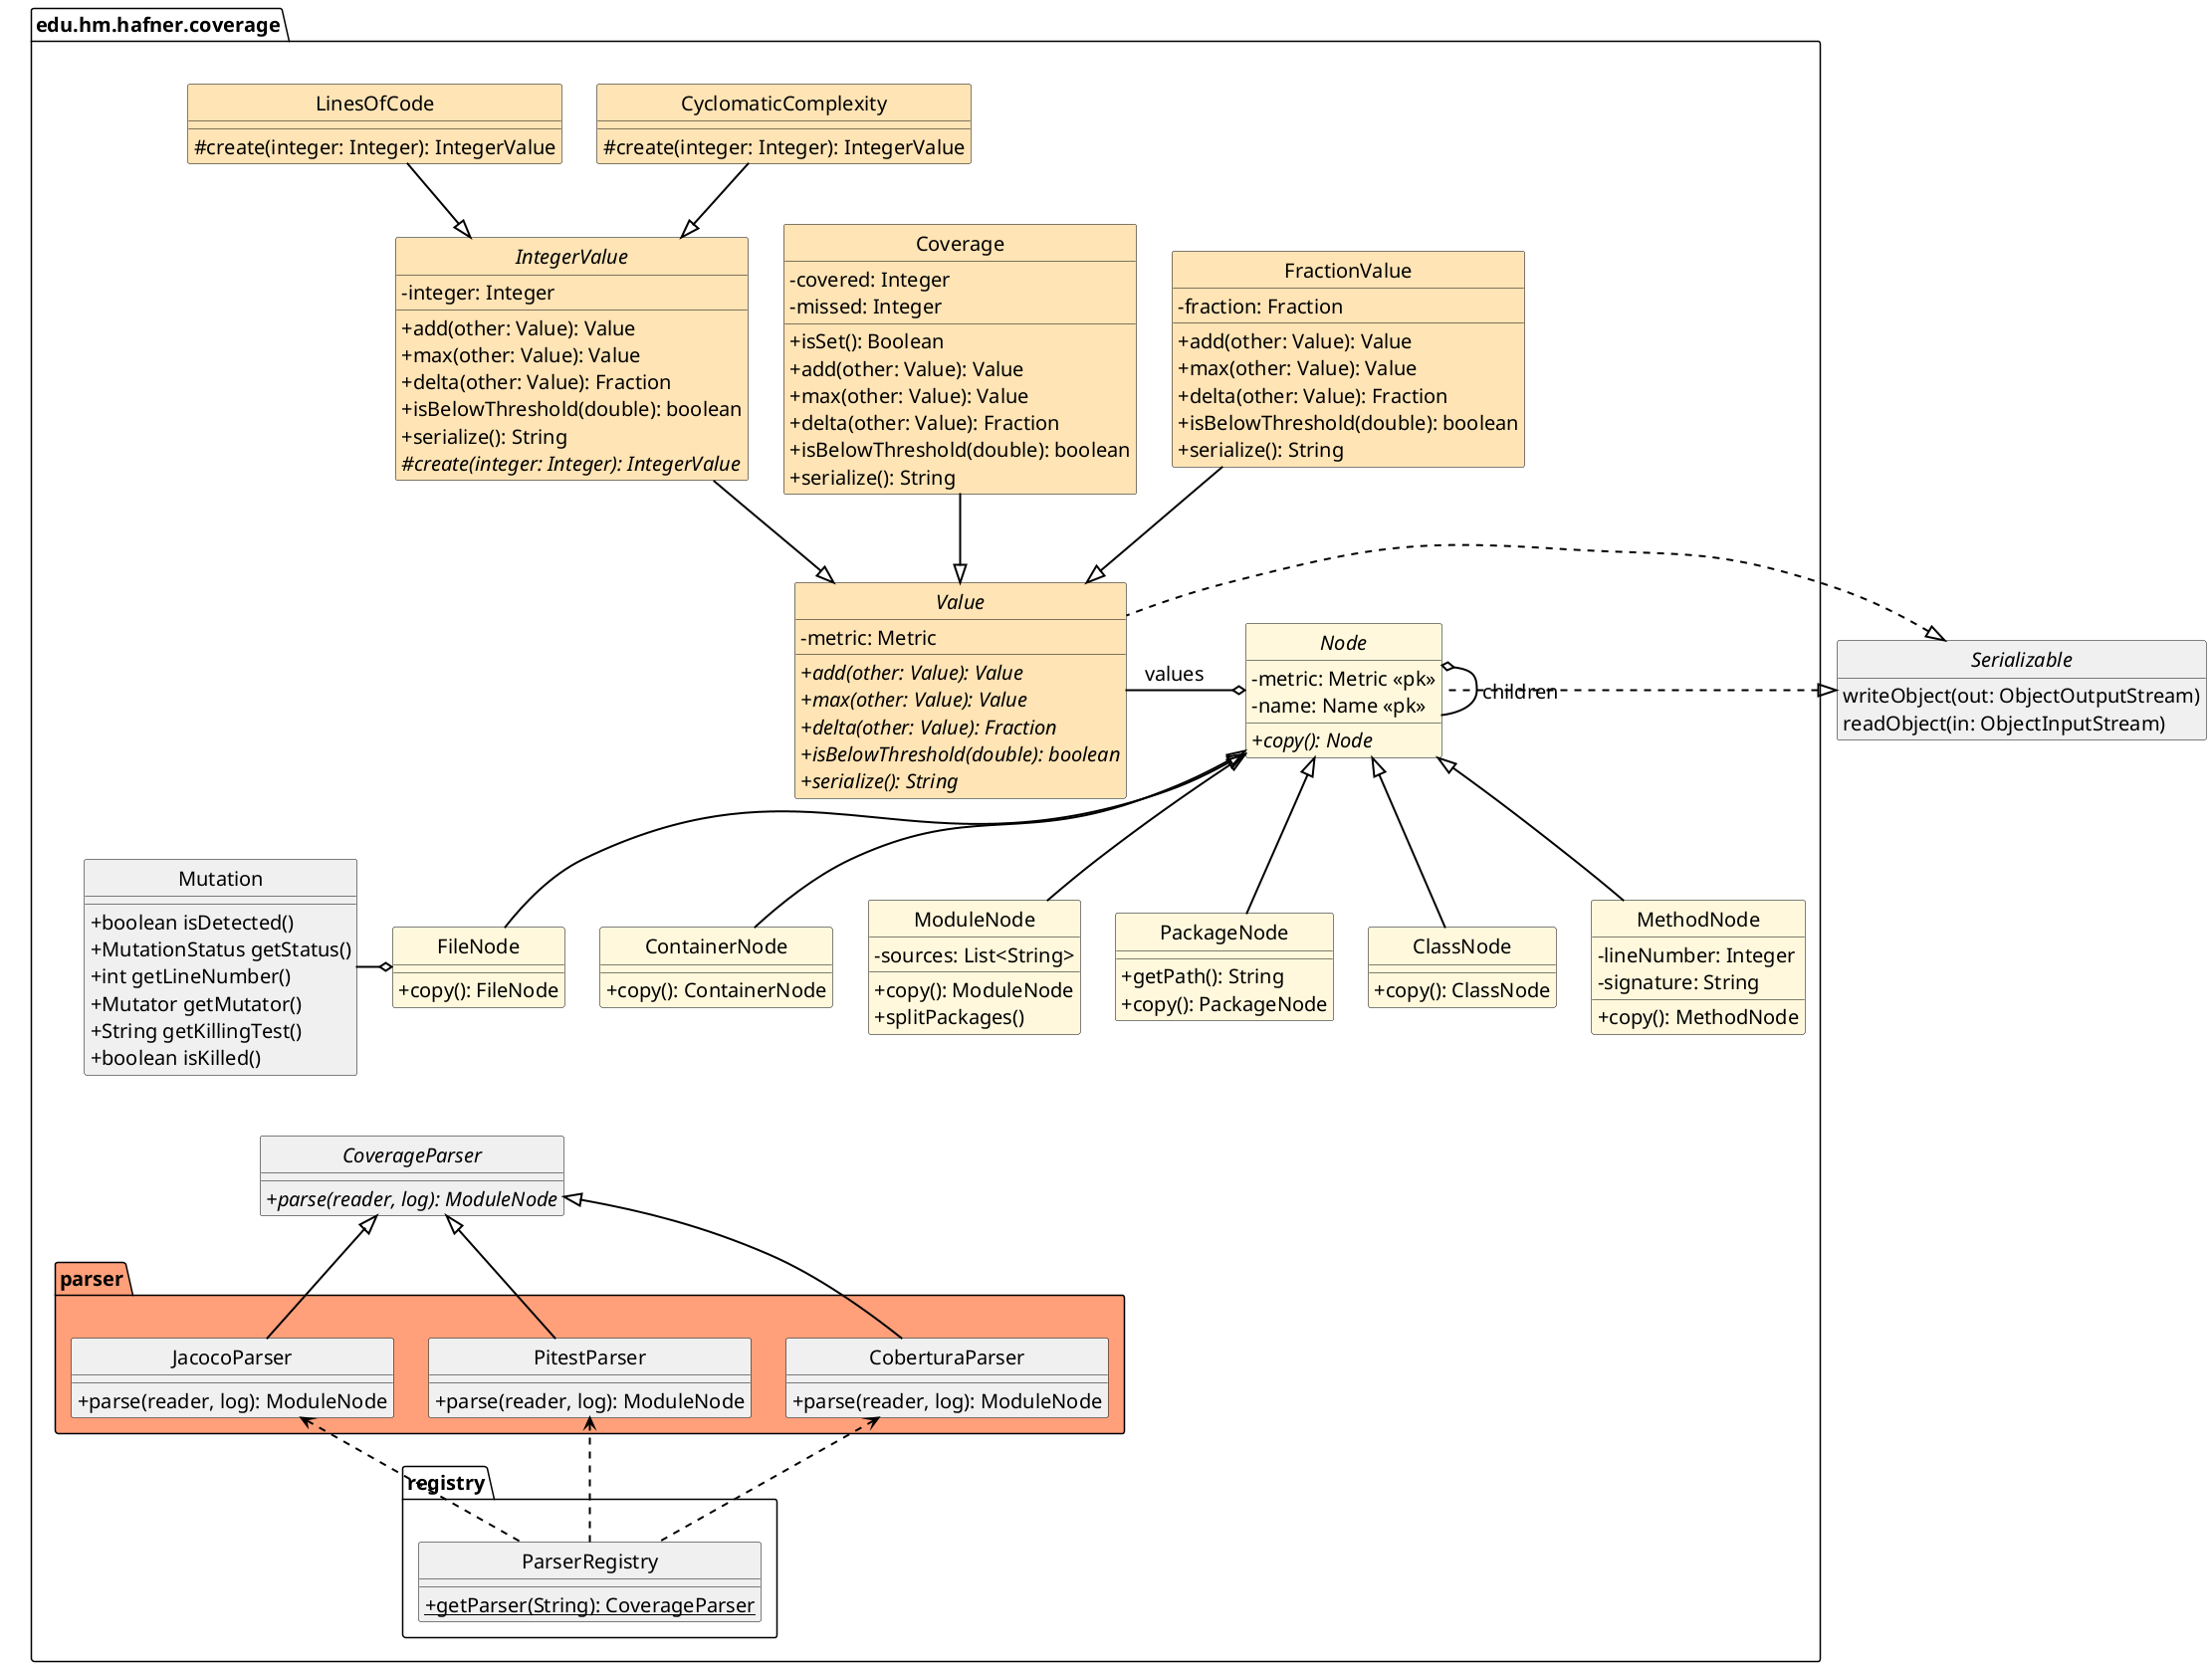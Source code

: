 @startuml

hide circle
hide stereotype

skinparam class {
  BackgroundColor #f0f0f0
  BorderColor #a0a0a0
  BackgroundColor<<Nodes>> cornsilk
  BackgroundColor<<Values>> moccasin
  BorderColor black
  ArrowColor black
  FontName  Arial Unicode MS
  FontSize 20
}

skinparam package {
  BorderColor #a0a0a0
  BackgroundColor<<internal>> lightsalmon
  BorderColor black
  ArrowColor black
  FontName  Arial Unicode MS
  FontSize 20
}

skinparam classFontSize 24
skinparam classAttributeIconSize 0
skinparam defaultFontSize 20

skinparam ArrowColor black
skinparam ArrowThickness 2

interface Serializable <<interface>> {
    writeObject(out: ObjectOutputStream)
    readObject(in: ObjectInputStream)
}

hide Serializable fields

package coverage as "edu.hm.hafner.coverage" {

package parser <<internal>> {
    class CoberturaParser {
    + parse(reader, log): ModuleNode
    }

    class JacocoParser {
    + parse(reader, log): ModuleNode
    }

    class PitestParser {
    + parse(reader, log): ModuleNode
    }
}

abstract class CoverageParser {
+ {abstract}parse(reader, log): ModuleNode
}

abstract class Node <<Nodes>> {
- metric: Metric <<pk>>
- name: Name <<pk>>

+ {abstract} copy(): Node
}

class ContainerNode <<Nodes>> {
+ copy(): ContainerNode
}

class ModuleNode <<Nodes>> {
- sources: List<String>
+ copy(): ModuleNode
+ splitPackages()
}

class PackageNode <<Nodes>> {
+ getPath(): String
+ copy(): PackageNode
}

class ClassNode <<Nodes>> {
+ copy(): ClassNode
}

class MethodNode <<Nodes>> {
- lineNumber: Integer
- signature: String
+ copy(): MethodNode
}

class FileNode <<Nodes>> {
+ copy(): FileNode
}

abstract class Value <<Values>> {
- metric: Metric
+ {abstract}add(other: Value): Value
+ {abstract}max(other: Value): Value
+ {abstract}delta(other: Value): Fraction
+ {abstract}isBelowThreshold(double): boolean
+ {abstract}serialize(): String
}

class CyclomaticComplexity <<Values>> {
# create(integer: Integer): IntegerValue
}

class LinesOfCode <<Values>> {
# create(integer: Integer): IntegerValue
}

class Coverage <<Values>> {
- covered: Integer
- missed: Integer
+ isSet(): Boolean
+ add(other: Value): Value
+ max(other: Value): Value
+ delta(other: Value): Fraction
+ isBelowThreshold(double): boolean
+ serialize(): String
}

class FractionValue <<Values>> {
- fraction: Fraction
+ add(other: Value): Value
+ max(other: Value): Value
+ delta(other: Value): Fraction
+ isBelowThreshold(double): boolean
+ serialize(): String
}

abstract class IntegerValue <<Values>> {
- integer: Integer
+ add(other: Value): Value
+ max(other: Value): Value
+ delta(other: Value): Fraction
+ isBelowThreshold(double): boolean
+ serialize(): String
# {abstract}create(integer: Integer): IntegerValue
}

class Mutation {
+ boolean isDetected()
+ MutationStatus getStatus()
+ int getLineNumber()
+ Mutator getMutator()
+ String getKillingTest()
+ boolean isKilled()
}

IntegerValue <|-up- LinesOfCode
IntegerValue <|-up- CyclomaticComplexity

Value <|-up- Coverage
Value <|-up- FractionValue
Value <|-up- IntegerValue

Node <|-- MethodNode
Node <|-- ClassNode
Node <|-- PackageNode
Node <|-- ModuleNode
Node <|-- ContainerNode
Node <|-- FileNode

package registry {
    class ParserRegistry {
        + {static}getParser(String): CoverageParser
    }

    ParserRegistry .up.> CoberturaParser
    ParserRegistry .up.> PitestParser
    ParserRegistry .up.> JacocoParser
}

CoverageParser <|-- PitestParser
CoverageParser <|-- JacocoParser
CoverageParser <|-- CoberturaParser

Node o- Node: children

FileNode o-left- Mutation
Value -o Node : values\t
Value -[hidden]-- CoverageParser

Serializable <|. Value : \t
Serializable <|. Node

}

@enduml
